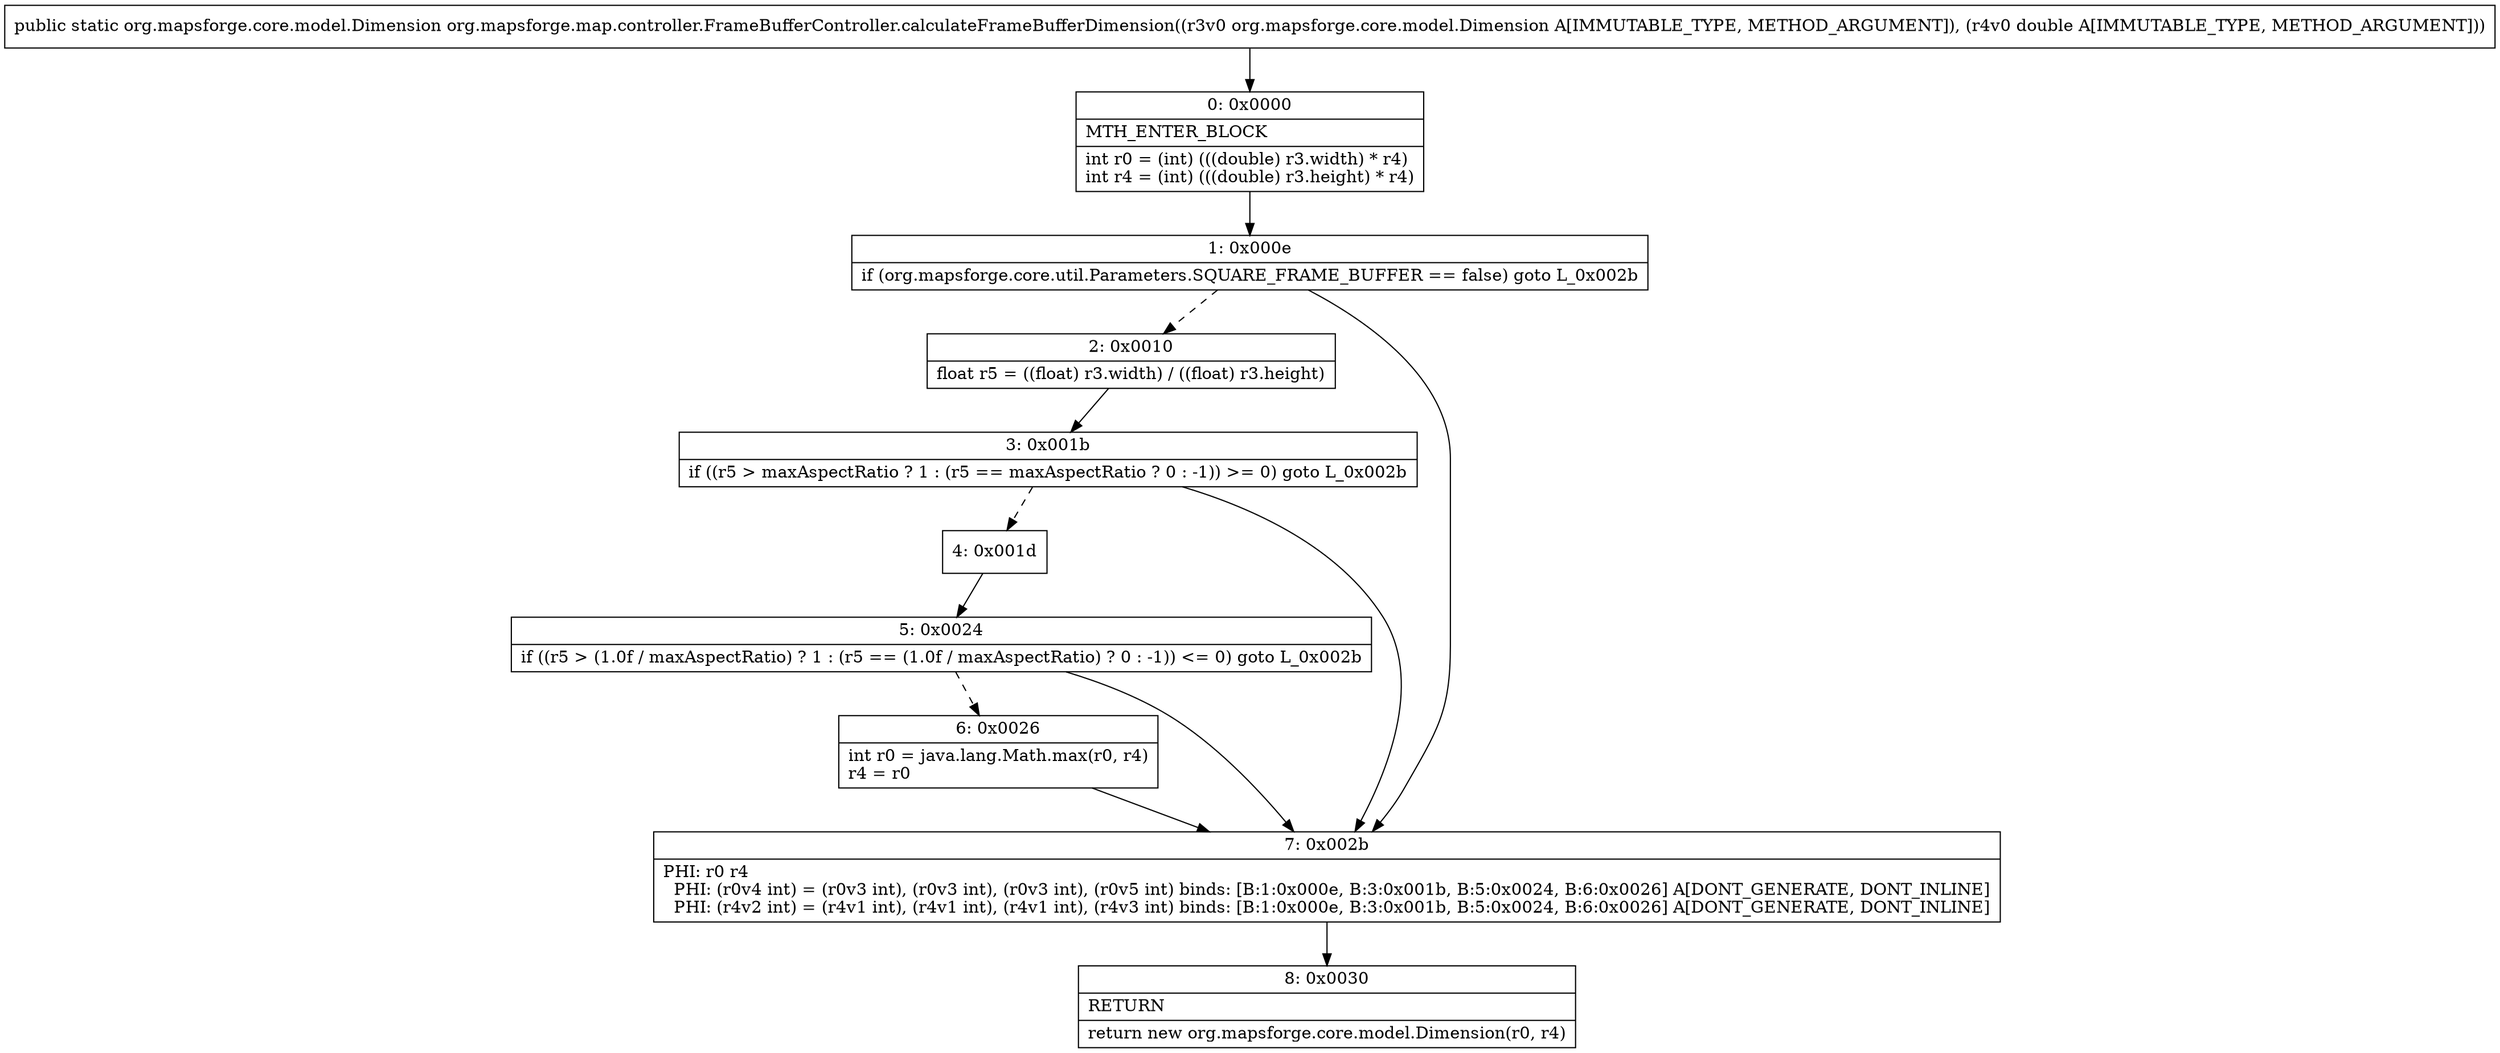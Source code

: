 digraph "CFG fororg.mapsforge.map.controller.FrameBufferController.calculateFrameBufferDimension(Lorg\/mapsforge\/core\/model\/Dimension;D)Lorg\/mapsforge\/core\/model\/Dimension;" {
Node_0 [shape=record,label="{0\:\ 0x0000|MTH_ENTER_BLOCK\l|int r0 = (int) (((double) r3.width) * r4)\lint r4 = (int) (((double) r3.height) * r4)\l}"];
Node_1 [shape=record,label="{1\:\ 0x000e|if (org.mapsforge.core.util.Parameters.SQUARE_FRAME_BUFFER == false) goto L_0x002b\l}"];
Node_2 [shape=record,label="{2\:\ 0x0010|float r5 = ((float) r3.width) \/ ((float) r3.height)\l}"];
Node_3 [shape=record,label="{3\:\ 0x001b|if ((r5 \> maxAspectRatio ? 1 : (r5 == maxAspectRatio ? 0 : \-1)) \>= 0) goto L_0x002b\l}"];
Node_4 [shape=record,label="{4\:\ 0x001d}"];
Node_5 [shape=record,label="{5\:\ 0x0024|if ((r5 \> (1.0f \/ maxAspectRatio) ? 1 : (r5 == (1.0f \/ maxAspectRatio) ? 0 : \-1)) \<= 0) goto L_0x002b\l}"];
Node_6 [shape=record,label="{6\:\ 0x0026|int r0 = java.lang.Math.max(r0, r4)\lr4 = r0\l}"];
Node_7 [shape=record,label="{7\:\ 0x002b|PHI: r0 r4 \l  PHI: (r0v4 int) = (r0v3 int), (r0v3 int), (r0v3 int), (r0v5 int) binds: [B:1:0x000e, B:3:0x001b, B:5:0x0024, B:6:0x0026] A[DONT_GENERATE, DONT_INLINE]\l  PHI: (r4v2 int) = (r4v1 int), (r4v1 int), (r4v1 int), (r4v3 int) binds: [B:1:0x000e, B:3:0x001b, B:5:0x0024, B:6:0x0026] A[DONT_GENERATE, DONT_INLINE]\l}"];
Node_8 [shape=record,label="{8\:\ 0x0030|RETURN\l|return new org.mapsforge.core.model.Dimension(r0, r4)\l}"];
MethodNode[shape=record,label="{public static org.mapsforge.core.model.Dimension org.mapsforge.map.controller.FrameBufferController.calculateFrameBufferDimension((r3v0 org.mapsforge.core.model.Dimension A[IMMUTABLE_TYPE, METHOD_ARGUMENT]), (r4v0 double A[IMMUTABLE_TYPE, METHOD_ARGUMENT])) }"];
MethodNode -> Node_0;
Node_0 -> Node_1;
Node_1 -> Node_2[style=dashed];
Node_1 -> Node_7;
Node_2 -> Node_3;
Node_3 -> Node_4[style=dashed];
Node_3 -> Node_7;
Node_4 -> Node_5;
Node_5 -> Node_6[style=dashed];
Node_5 -> Node_7;
Node_6 -> Node_7;
Node_7 -> Node_8;
}

